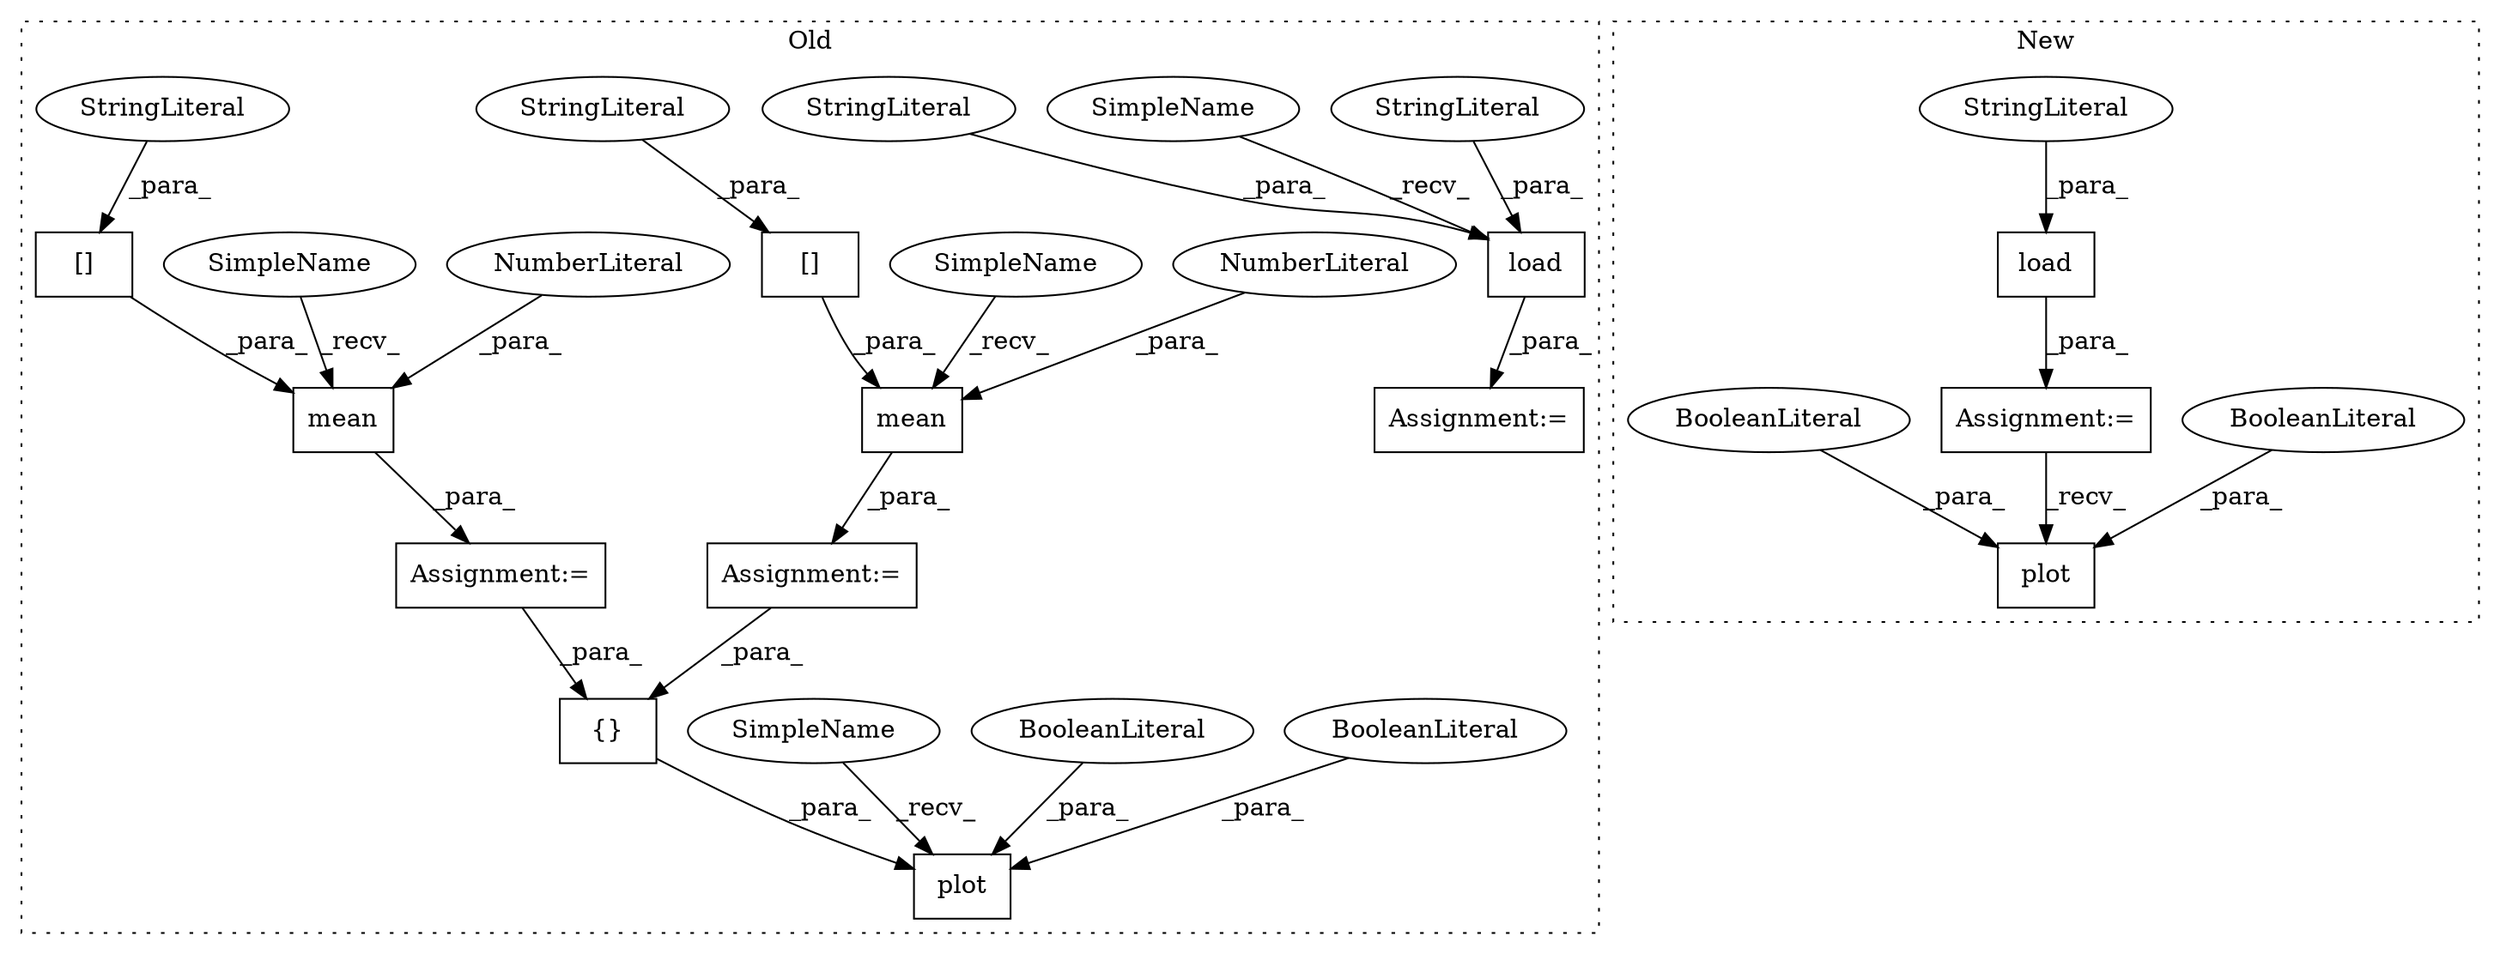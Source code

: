 digraph G {
subgraph cluster0 {
1 [label="load" a="32" s="186,208" l="5,1" shape="box"];
5 [label="StringLiteral" a="45" s="201" l="7" shape="ellipse"];
7 [label="StringLiteral" a="45" s="191" l="9" shape="ellipse"];
9 [label="Assignment:=" a="7" s="173" l="2" shape="box"];
10 [label="plot" a="32" s="320,351" l="5,1" shape="box"];
11 [label="{}" a="4" s="334,340" l="1,1" shape="box"];
12 [label="mean" a="32" s="271,302" l="5,1" shape="box"];
13 [label="mean" a="32" s="224,255" l="5,1" shape="box"];
14 [label="NumberLiteral" a="34" s="254" l="1" shape="ellipse"];
15 [label="NumberLiteral" a="34" s="301" l="1" shape="ellipse"];
16 [label="[]" a="2" s="229,252" l="5,1" shape="box"];
17 [label="BooleanLiteral" a="9" s="347" l="4" shape="ellipse"];
18 [label="[]" a="2" s="276,299" l="5,1" shape="box"];
19 [label="Assignment:=" a="7" s="264" l="1" shape="box"];
20 [label="StringLiteral" a="45" s="281" l="18" shape="ellipse"];
21 [label="StringLiteral" a="45" s="234" l="18" shape="ellipse"];
22 [label="Assignment:=" a="7" s="217" l="1" shape="box"];
24 [label="BooleanLiteral" a="9" s="342" l="4" shape="ellipse"];
25 [label="SimpleName" a="42" s="309" l="10" shape="ellipse"];
26 [label="SimpleName" a="42" s="175" l="10" shape="ellipse"];
27 [label="SimpleName" a="42" s="218" l="5" shape="ellipse"];
28 [label="SimpleName" a="42" s="265" l="5" shape="ellipse"];
label = "Old";
style="dotted";
}
subgraph cluster1 {
2 [label="plot" a="32" s="148,162" l="5,1" shape="box"];
3 [label="load" a="32" s="119,137" l="5,1" shape="box"];
4 [label="BooleanLiteral" a="9" s="153" l="4" shape="ellipse"];
6 [label="StringLiteral" a="45" s="124" l="13" shape="ellipse"];
8 [label="Assignment:=" a="7" s="107" l="1" shape="box"];
23 [label="BooleanLiteral" a="9" s="158" l="4" shape="ellipse"];
label = "New";
style="dotted";
}
1 -> 9 [label="_para_"];
3 -> 8 [label="_para_"];
4 -> 2 [label="_para_"];
5 -> 1 [label="_para_"];
6 -> 3 [label="_para_"];
7 -> 1 [label="_para_"];
8 -> 2 [label="_recv_"];
11 -> 10 [label="_para_"];
12 -> 19 [label="_para_"];
13 -> 22 [label="_para_"];
14 -> 13 [label="_para_"];
15 -> 12 [label="_para_"];
16 -> 13 [label="_para_"];
17 -> 10 [label="_para_"];
18 -> 12 [label="_para_"];
19 -> 11 [label="_para_"];
20 -> 18 [label="_para_"];
21 -> 16 [label="_para_"];
22 -> 11 [label="_para_"];
23 -> 2 [label="_para_"];
24 -> 10 [label="_para_"];
25 -> 10 [label="_recv_"];
26 -> 1 [label="_recv_"];
27 -> 13 [label="_recv_"];
28 -> 12 [label="_recv_"];
}